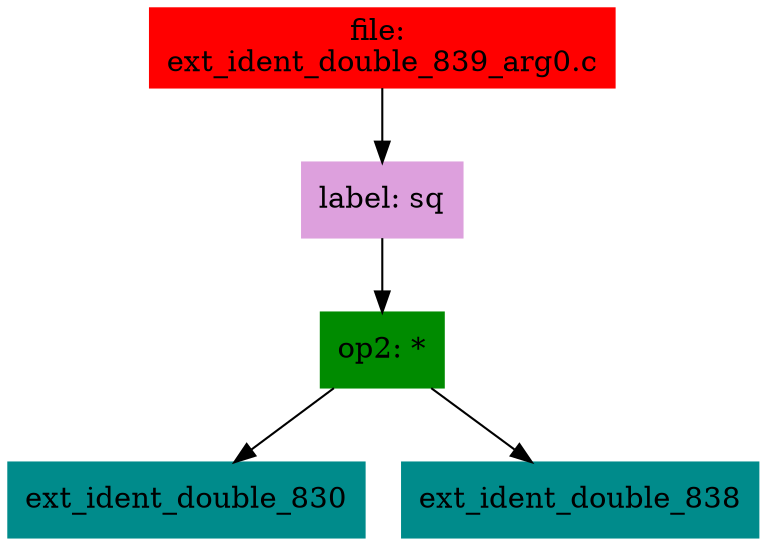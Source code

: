 digraph G {
node [shape=box]

0 [label="file: 
ext_ident_double_839_arg0.c",color=red, style=filled]
1 [label="label: sq",color=plum, style=filled]
0 -> 1
2 [label="op2: *",color=green4, style=filled]
1 -> 2
3 [label="ext_ident_double_830",color=cyan4, style=filled]
2 -> 3
293 [label="ext_ident_double_838",color=cyan4, style=filled]
2 -> 293


}

